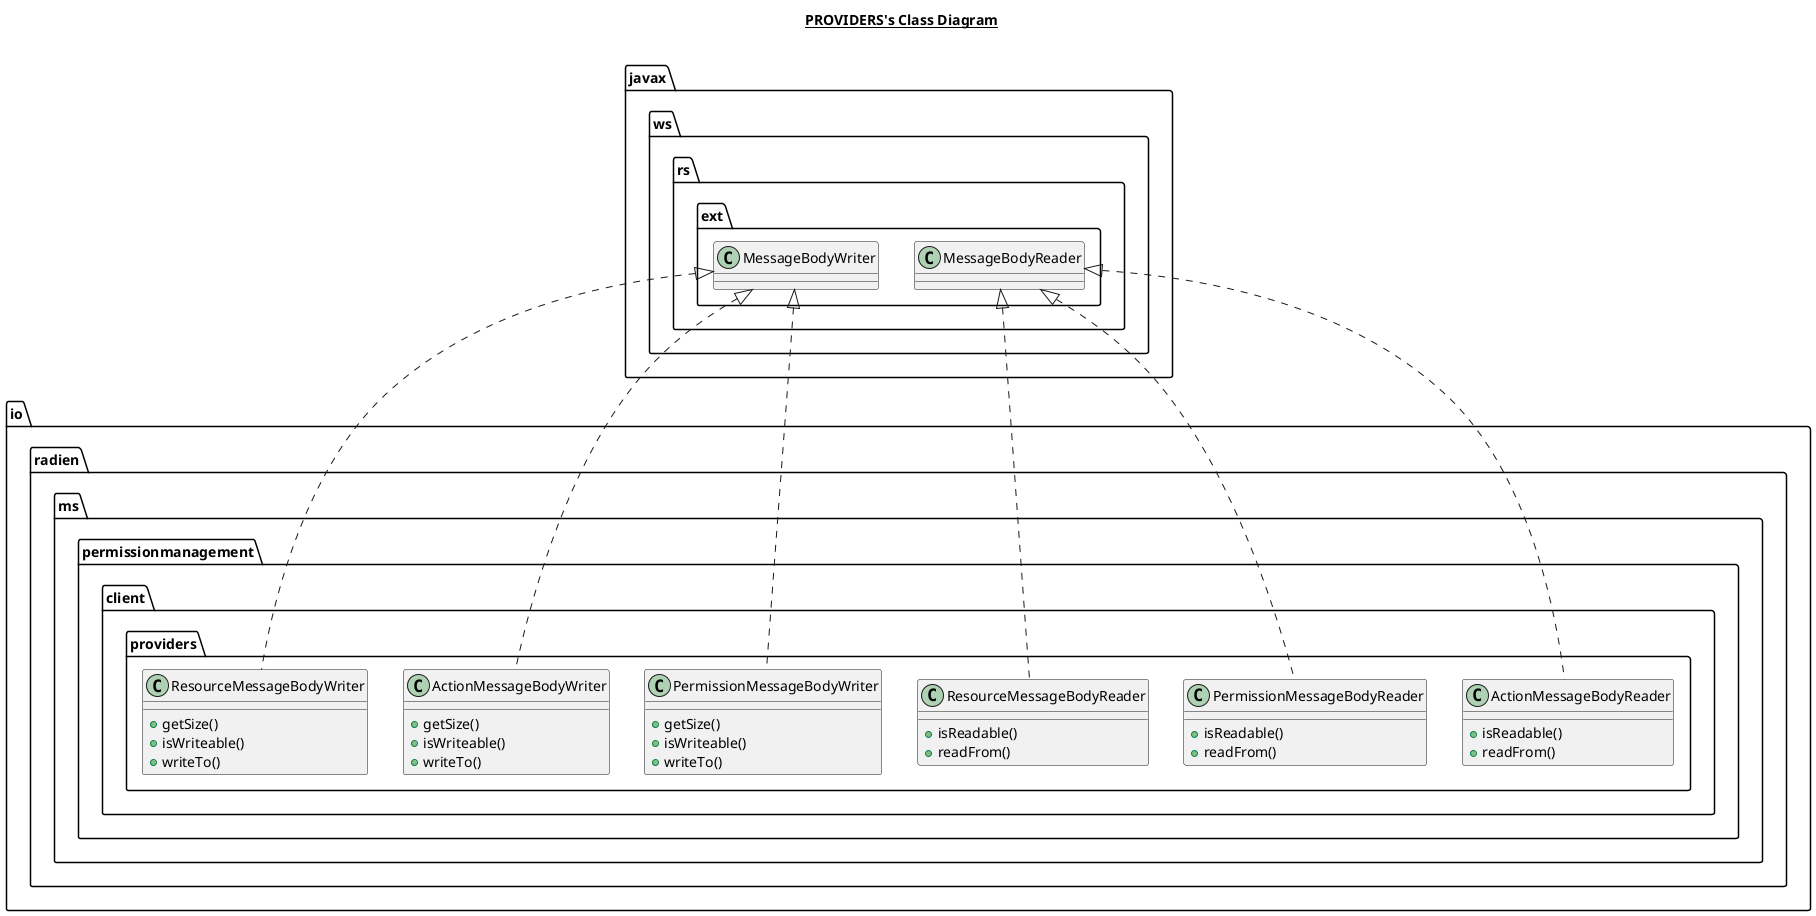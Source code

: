 @startuml

title __PROVIDERS's Class Diagram__\n

  namespace io.radien.ms.permissionmanagement.client {
    namespace providers {
      class io.radien.ms.permissionmanagement.client.providers.ActionMessageBodyReader {
          + isReadable()
          + readFrom()
      }
    }
  }
  

  namespace io.radien.ms.permissionmanagement.client {
    namespace providers {
      class io.radien.ms.permissionmanagement.client.providers.ActionMessageBodyWriter {
          + getSize()
          + isWriteable()
          + writeTo()
      }
    }
  }
  

  namespace io.radien.ms.permissionmanagement.client {
    namespace providers {
      class io.radien.ms.permissionmanagement.client.providers.PermissionMessageBodyReader {
          + isReadable()
          + readFrom()
      }
    }
  }
  

  namespace io.radien.ms.permissionmanagement.client {
    namespace providers {
      class io.radien.ms.permissionmanagement.client.providers.PermissionMessageBodyWriter {
          + getSize()
          + isWriteable()
          + writeTo()
      }
    }
  }
  

  namespace io.radien.ms.permissionmanagement.client {
    namespace providers {
      class io.radien.ms.permissionmanagement.client.providers.ResourceMessageBodyReader {
          + isReadable()
          + readFrom()
      }
    }
  }
  

  namespace io.radien.ms.permissionmanagement.client {
    namespace providers {
      class io.radien.ms.permissionmanagement.client.providers.ResourceMessageBodyWriter {
          + getSize()
          + isWriteable()
          + writeTo()
      }
    }
  }
  

  io.radien.ms.permissionmanagement.client.providers.ActionMessageBodyReader .up.|> javax.ws.rs.ext.MessageBodyReader
  io.radien.ms.permissionmanagement.client.providers.ActionMessageBodyWriter .up.|> javax.ws.rs.ext.MessageBodyWriter
  io.radien.ms.permissionmanagement.client.providers.PermissionMessageBodyReader .up.|> javax.ws.rs.ext.MessageBodyReader
  io.radien.ms.permissionmanagement.client.providers.PermissionMessageBodyWriter .up.|> javax.ws.rs.ext.MessageBodyWriter
  io.radien.ms.permissionmanagement.client.providers.ResourceMessageBodyReader .up.|> javax.ws.rs.ext.MessageBodyReader
  io.radien.ms.permissionmanagement.client.providers.ResourceMessageBodyWriter .up.|> javax.ws.rs.ext.MessageBodyWriter


 

@enduml

